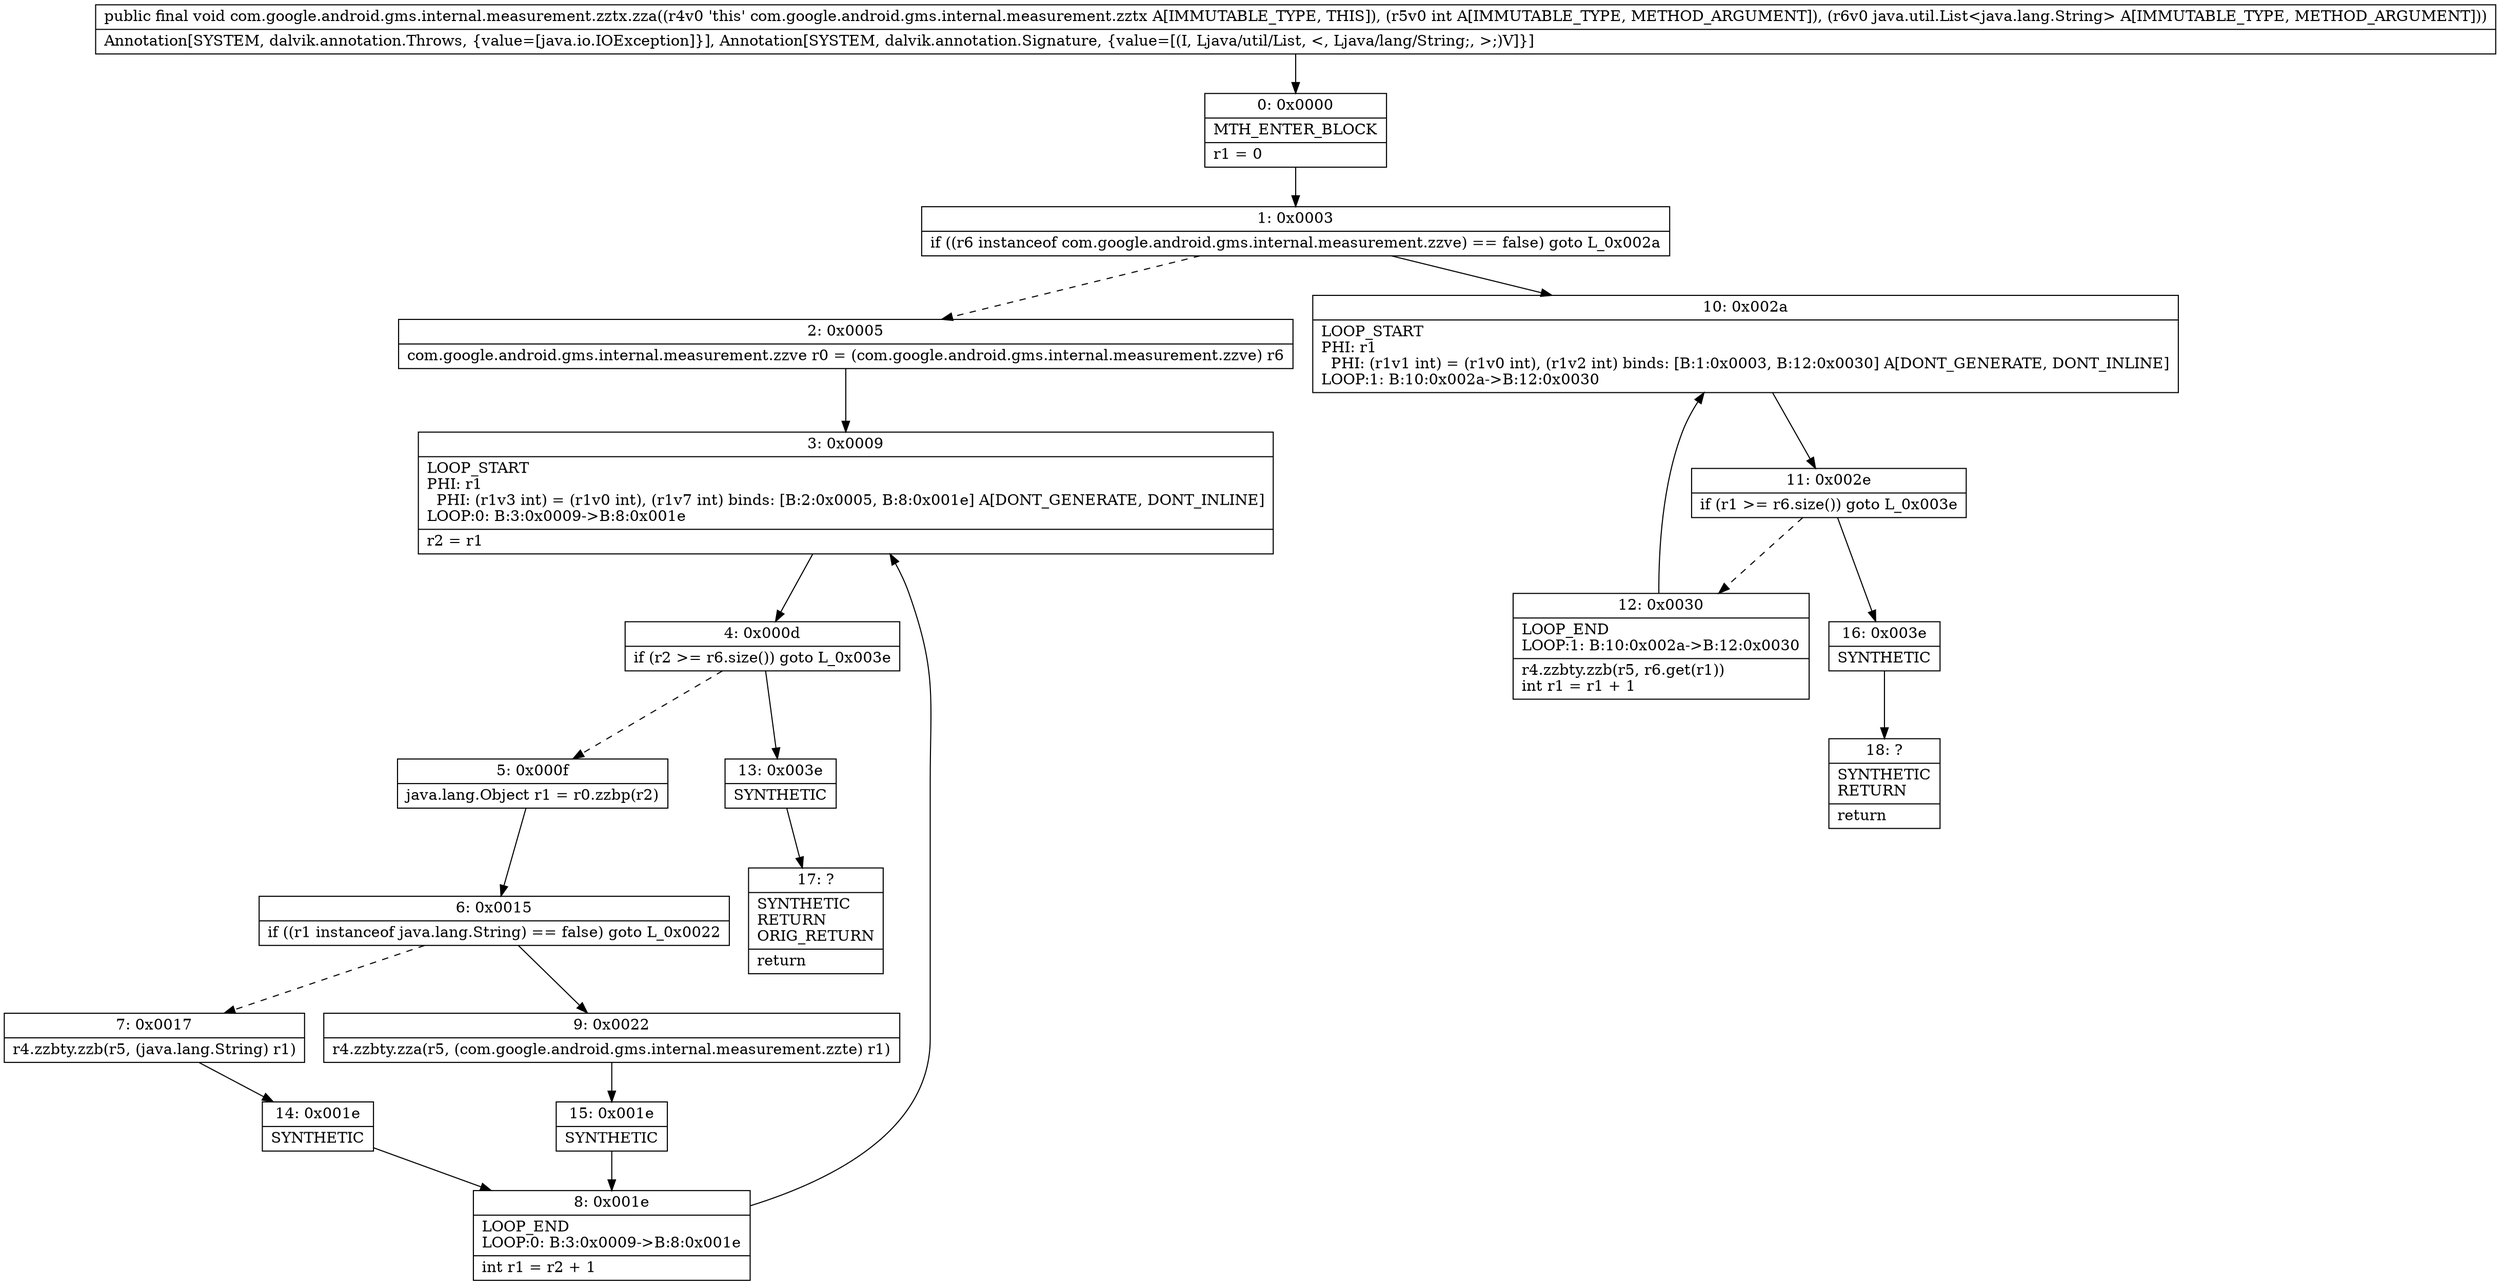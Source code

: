 digraph "CFG forcom.google.android.gms.internal.measurement.zztx.zza(ILjava\/util\/List;)V" {
Node_0 [shape=record,label="{0\:\ 0x0000|MTH_ENTER_BLOCK\l|r1 = 0\l}"];
Node_1 [shape=record,label="{1\:\ 0x0003|if ((r6 instanceof com.google.android.gms.internal.measurement.zzve) == false) goto L_0x002a\l}"];
Node_2 [shape=record,label="{2\:\ 0x0005|com.google.android.gms.internal.measurement.zzve r0 = (com.google.android.gms.internal.measurement.zzve) r6\l}"];
Node_3 [shape=record,label="{3\:\ 0x0009|LOOP_START\lPHI: r1 \l  PHI: (r1v3 int) = (r1v0 int), (r1v7 int) binds: [B:2:0x0005, B:8:0x001e] A[DONT_GENERATE, DONT_INLINE]\lLOOP:0: B:3:0x0009\-\>B:8:0x001e\l|r2 = r1\l}"];
Node_4 [shape=record,label="{4\:\ 0x000d|if (r2 \>= r6.size()) goto L_0x003e\l}"];
Node_5 [shape=record,label="{5\:\ 0x000f|java.lang.Object r1 = r0.zzbp(r2)\l}"];
Node_6 [shape=record,label="{6\:\ 0x0015|if ((r1 instanceof java.lang.String) == false) goto L_0x0022\l}"];
Node_7 [shape=record,label="{7\:\ 0x0017|r4.zzbty.zzb(r5, (java.lang.String) r1)\l}"];
Node_8 [shape=record,label="{8\:\ 0x001e|LOOP_END\lLOOP:0: B:3:0x0009\-\>B:8:0x001e\l|int r1 = r2 + 1\l}"];
Node_9 [shape=record,label="{9\:\ 0x0022|r4.zzbty.zza(r5, (com.google.android.gms.internal.measurement.zzte) r1)\l}"];
Node_10 [shape=record,label="{10\:\ 0x002a|LOOP_START\lPHI: r1 \l  PHI: (r1v1 int) = (r1v0 int), (r1v2 int) binds: [B:1:0x0003, B:12:0x0030] A[DONT_GENERATE, DONT_INLINE]\lLOOP:1: B:10:0x002a\-\>B:12:0x0030\l}"];
Node_11 [shape=record,label="{11\:\ 0x002e|if (r1 \>= r6.size()) goto L_0x003e\l}"];
Node_12 [shape=record,label="{12\:\ 0x0030|LOOP_END\lLOOP:1: B:10:0x002a\-\>B:12:0x0030\l|r4.zzbty.zzb(r5, r6.get(r1))\lint r1 = r1 + 1\l}"];
Node_13 [shape=record,label="{13\:\ 0x003e|SYNTHETIC\l}"];
Node_14 [shape=record,label="{14\:\ 0x001e|SYNTHETIC\l}"];
Node_15 [shape=record,label="{15\:\ 0x001e|SYNTHETIC\l}"];
Node_16 [shape=record,label="{16\:\ 0x003e|SYNTHETIC\l}"];
Node_17 [shape=record,label="{17\:\ ?|SYNTHETIC\lRETURN\lORIG_RETURN\l|return\l}"];
Node_18 [shape=record,label="{18\:\ ?|SYNTHETIC\lRETURN\l|return\l}"];
MethodNode[shape=record,label="{public final void com.google.android.gms.internal.measurement.zztx.zza((r4v0 'this' com.google.android.gms.internal.measurement.zztx A[IMMUTABLE_TYPE, THIS]), (r5v0 int A[IMMUTABLE_TYPE, METHOD_ARGUMENT]), (r6v0 java.util.List\<java.lang.String\> A[IMMUTABLE_TYPE, METHOD_ARGUMENT]))  | Annotation[SYSTEM, dalvik.annotation.Throws, \{value=[java.io.IOException]\}], Annotation[SYSTEM, dalvik.annotation.Signature, \{value=[(I, Ljava\/util\/List, \<, Ljava\/lang\/String;, \>;)V]\}]\l}"];
MethodNode -> Node_0;
Node_0 -> Node_1;
Node_1 -> Node_2[style=dashed];
Node_1 -> Node_10;
Node_2 -> Node_3;
Node_3 -> Node_4;
Node_4 -> Node_5[style=dashed];
Node_4 -> Node_13;
Node_5 -> Node_6;
Node_6 -> Node_7[style=dashed];
Node_6 -> Node_9;
Node_7 -> Node_14;
Node_8 -> Node_3;
Node_9 -> Node_15;
Node_10 -> Node_11;
Node_11 -> Node_12[style=dashed];
Node_11 -> Node_16;
Node_12 -> Node_10;
Node_13 -> Node_17;
Node_14 -> Node_8;
Node_15 -> Node_8;
Node_16 -> Node_18;
}

